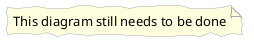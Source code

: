 @startuml

skinparam Handwritten true
skinparam DefaultTextAlignment center
skinparam NoteBackgroundColor lightyellow
skinparam NoteBorderColor darkgray

note "This diagram still needs to be done" as tbd

@enduml